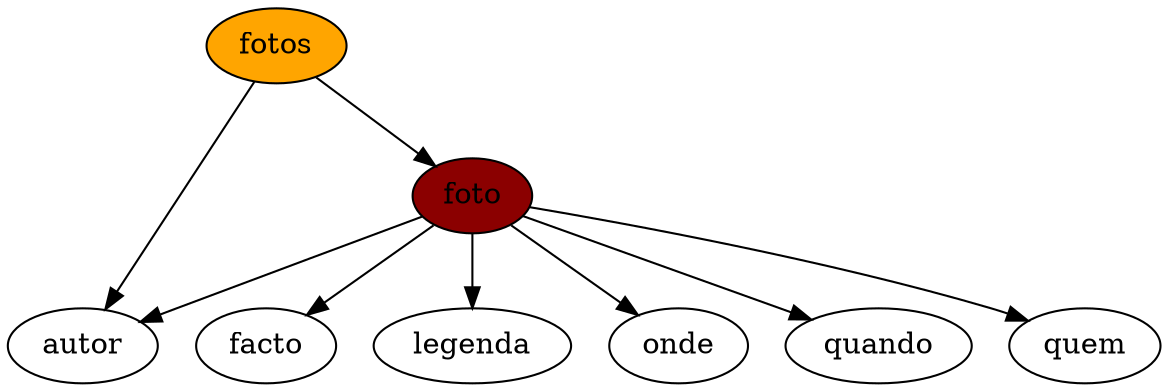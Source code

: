 digraph dependencies {
	"autor" [style=filled, fillcolor=white];
	"facto" [style=filled, fillcolor=white];
	foto -> autor;
	foto -> facto;
	foto -> legenda;
	foto -> onde;
	foto -> quando;
	foto -> quem;
	"foto" [style=filled, fillcolor=red4];
	fotos -> autor;
	fotos -> foto;
	"fotos" [style=filled, fillcolor=orange];
	"legenda" [style=filled, fillcolor=white];
	"onde" [style=filled, fillcolor=white];
	"quando" [style=filled, fillcolor=white];
	"quem" [style=filled, fillcolor=white];
}